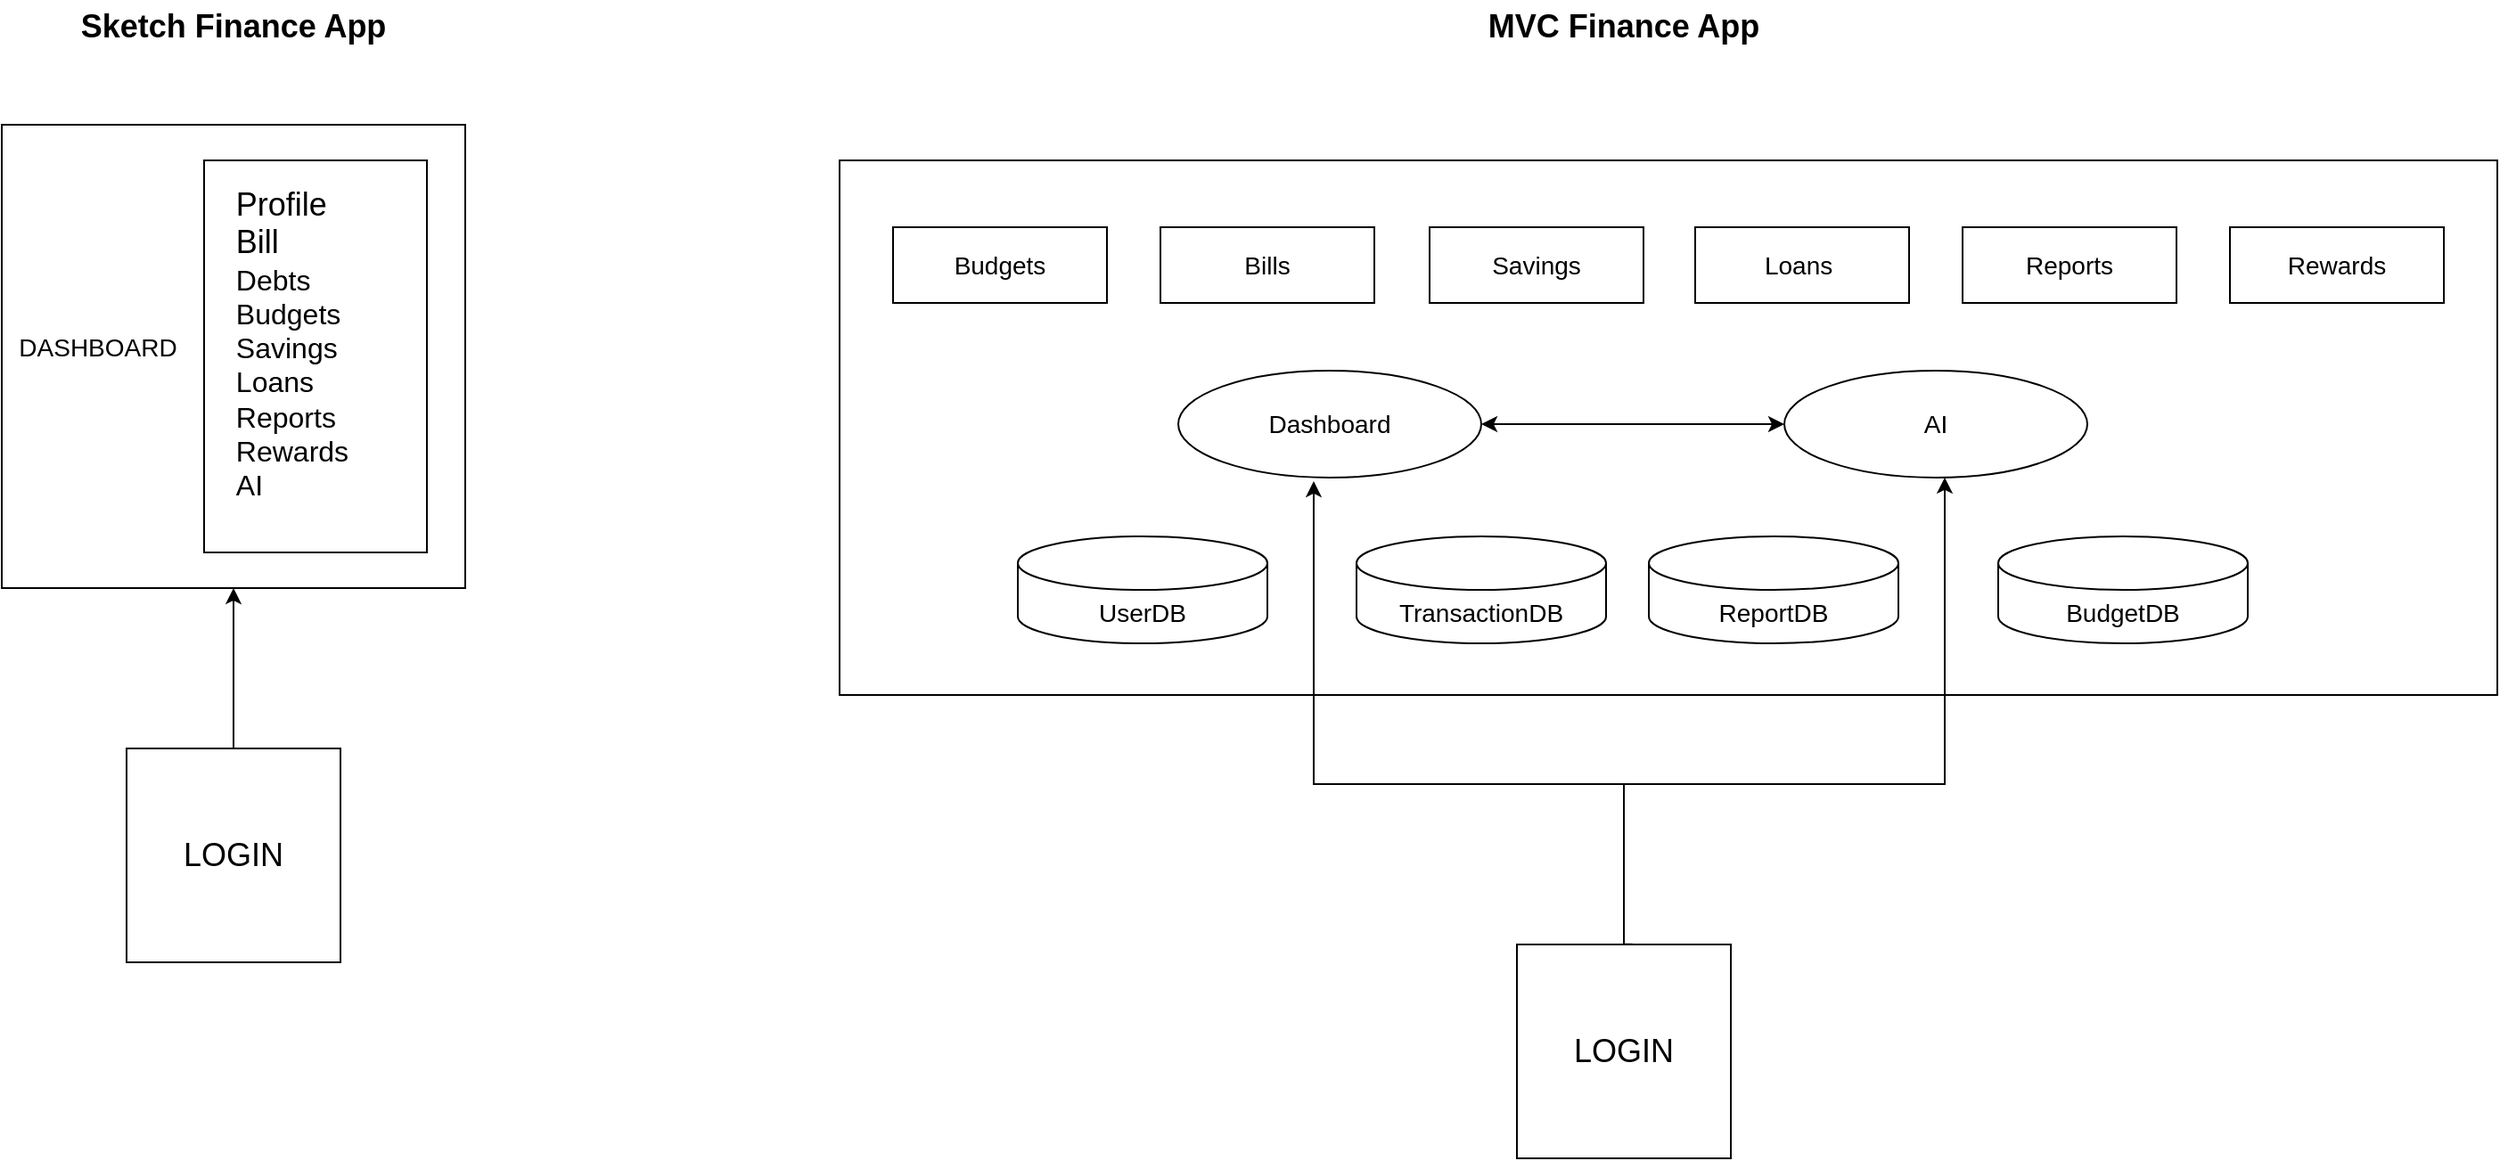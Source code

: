 <mxfile version="24.8.2">
  <diagram name="Page-1" id="ICIlDwkwhrRnBKipHEM9">
    <mxGraphModel dx="2093" dy="933" grid="1" gridSize="10" guides="1" tooltips="1" connect="1" arrows="1" fold="1" page="1" pageScale="1" pageWidth="827" pageHeight="1169" math="0" shadow="0">
      <root>
        <mxCell id="0" />
        <mxCell id="1" parent="0" />
        <mxCell id="7ydnyLyAO0v6t1_Miq5--25" value="" style="rounded=0;whiteSpace=wrap;html=1;" vertex="1" parent="1">
          <mxGeometry x="540" y="170" width="930" height="300" as="geometry" />
        </mxCell>
        <mxCell id="7ydnyLyAO0v6t1_Miq5--10" style="edgeStyle=orthogonalEdgeStyle;rounded=0;orthogonalLoop=1;jettySize=auto;html=1;entryX=0.5;entryY=1;entryDx=0;entryDy=0;" edge="1" parent="1" source="7ydnyLyAO0v6t1_Miq5--1" target="7ydnyLyAO0v6t1_Miq5--2">
          <mxGeometry relative="1" as="geometry" />
        </mxCell>
        <mxCell id="7ydnyLyAO0v6t1_Miq5--1" value="&lt;font style=&quot;font-size: 18px;&quot;&gt;LOGIN&lt;/font&gt;" style="whiteSpace=wrap;html=1;aspect=fixed;" vertex="1" parent="1">
          <mxGeometry x="140" y="500" width="120" height="120" as="geometry" />
        </mxCell>
        <mxCell id="7ydnyLyAO0v6t1_Miq5--2" value="" style="whiteSpace=wrap;html=1;aspect=fixed;align=left;" vertex="1" parent="1">
          <mxGeometry x="70" y="150" width="260" height="260" as="geometry" />
        </mxCell>
        <mxCell id="7ydnyLyAO0v6t1_Miq5--5" value="" style="rounded=0;whiteSpace=wrap;html=1;rotation=90;" vertex="1" parent="1">
          <mxGeometry x="136" y="217.5" width="220" height="125" as="geometry" />
        </mxCell>
        <mxCell id="7ydnyLyAO0v6t1_Miq5--6" value="&lt;font style=&quot;font-size: 14px;&quot;&gt;DASHBOARD&lt;/font&gt;" style="text;html=1;align=center;verticalAlign=middle;whiteSpace=wrap;rounded=0;" vertex="1" parent="1">
          <mxGeometry x="94" y="260" width="60" height="30" as="geometry" />
        </mxCell>
        <mxCell id="7ydnyLyAO0v6t1_Miq5--7" value="&lt;div style=&quot;text-align: left;&quot;&gt;&lt;span style=&quot;background-color: initial;&quot;&gt;&lt;font style=&quot;font-size: 18px;&quot;&gt;Profile&lt;/font&gt;&lt;/span&gt;&lt;/div&gt;&lt;div style=&quot;text-align: left;&quot;&gt;&lt;span style=&quot;background-color: initial;&quot;&gt;&lt;font style=&quot;font-size: 18px;&quot;&gt;Bill&lt;/font&gt;&lt;/span&gt;&lt;/div&gt;&lt;div style=&quot;text-align: left;&quot;&gt;&lt;span style=&quot;background-color: initial;&quot;&gt;&lt;font size=&quot;3&quot; style=&quot;&quot;&gt;Debts&lt;/font&gt;&lt;/span&gt;&lt;/div&gt;&lt;div style=&quot;text-align: left;&quot;&gt;&lt;font size=&quot;3&quot;&gt;Budgets&lt;/font&gt;&lt;/div&gt;&lt;div style=&quot;text-align: left;&quot;&gt;&lt;font size=&quot;3&quot;&gt;Savings&lt;/font&gt;&lt;/div&gt;&lt;div style=&quot;text-align: left;&quot;&gt;&lt;font size=&quot;3&quot;&gt;Loans&lt;/font&gt;&lt;/div&gt;&lt;div style=&quot;text-align: left;&quot;&gt;&lt;font size=&quot;3&quot;&gt;Reports&lt;/font&gt;&lt;/div&gt;&lt;div style=&quot;text-align: left;&quot;&gt;&lt;font size=&quot;3&quot;&gt;Rewards&lt;/font&gt;&lt;/div&gt;&lt;div style=&quot;text-align: left;&quot;&gt;&lt;font size=&quot;3&quot;&gt;AI&lt;/font&gt;&lt;/div&gt;&lt;div&gt;&lt;br&gt;&lt;/div&gt;" style="text;html=1;align=center;verticalAlign=middle;whiteSpace=wrap;rounded=0;" vertex="1" parent="1">
          <mxGeometry x="180" y="205" width="106" height="150" as="geometry" />
        </mxCell>
        <mxCell id="7ydnyLyAO0v6t1_Miq5--9" value="&lt;font style=&quot;font-size: 18px;&quot;&gt;&lt;b&gt;Sketch Finance App&lt;/b&gt;&lt;/font&gt;" style="text;html=1;align=center;verticalAlign=middle;whiteSpace=wrap;rounded=0;" vertex="1" parent="1">
          <mxGeometry x="85" y="80" width="230" height="30" as="geometry" />
        </mxCell>
        <mxCell id="7ydnyLyAO0v6t1_Miq5--11" value="&lt;font style=&quot;font-size: 18px;&quot;&gt;LOGIN&lt;/font&gt;" style="whiteSpace=wrap;html=1;aspect=fixed;" vertex="1" parent="1">
          <mxGeometry x="920" y="610" width="120" height="120" as="geometry" />
        </mxCell>
        <mxCell id="7ydnyLyAO0v6t1_Miq5--12" value="&lt;font style=&quot;font-size: 18px;&quot;&gt;&lt;b&gt;MVC Finance App&lt;/b&gt;&lt;/font&gt;" style="text;html=1;align=center;verticalAlign=middle;whiteSpace=wrap;rounded=0;" vertex="1" parent="1">
          <mxGeometry x="865" y="80" width="230" height="30" as="geometry" />
        </mxCell>
        <mxCell id="7ydnyLyAO0v6t1_Miq5--13" value="&lt;font style=&quot;font-size: 14px;&quot;&gt;UserDB&lt;/font&gt;" style="shape=cylinder3;whiteSpace=wrap;html=1;boundedLbl=1;backgroundOutline=1;size=15;" vertex="1" parent="1">
          <mxGeometry x="640" y="381" width="140" height="60" as="geometry" />
        </mxCell>
        <mxCell id="7ydnyLyAO0v6t1_Miq5--14" value="&lt;font style=&quot;font-size: 14px;&quot;&gt;TransactionDB&lt;/font&gt;" style="shape=cylinder3;whiteSpace=wrap;html=1;boundedLbl=1;backgroundOutline=1;size=15;" vertex="1" parent="1">
          <mxGeometry x="830" y="381" width="140" height="60" as="geometry" />
        </mxCell>
        <mxCell id="7ydnyLyAO0v6t1_Miq5--15" value="&lt;font style=&quot;font-size: 14px;&quot;&gt;ReportDB&lt;/font&gt;" style="shape=cylinder3;whiteSpace=wrap;html=1;boundedLbl=1;backgroundOutline=1;size=15;" vertex="1" parent="1">
          <mxGeometry x="994" y="381" width="140" height="60" as="geometry" />
        </mxCell>
        <mxCell id="7ydnyLyAO0v6t1_Miq5--16" value="&lt;font style=&quot;font-size: 14px;&quot;&gt;BudgetDB&lt;/font&gt;" style="shape=cylinder3;whiteSpace=wrap;html=1;boundedLbl=1;backgroundOutline=1;size=15;" vertex="1" parent="1">
          <mxGeometry x="1190" y="381" width="140" height="60" as="geometry" />
        </mxCell>
        <mxCell id="7ydnyLyAO0v6t1_Miq5--17" value="&lt;font style=&quot;font-size: 14px;&quot;&gt;Dashboard&lt;/font&gt;" style="ellipse;whiteSpace=wrap;html=1;" vertex="1" parent="1">
          <mxGeometry x="730" y="288" width="170" height="60" as="geometry" />
        </mxCell>
        <mxCell id="7ydnyLyAO0v6t1_Miq5--18" value="&lt;font style=&quot;font-size: 14px;&quot;&gt;AI&lt;/font&gt;" style="ellipse;whiteSpace=wrap;html=1;" vertex="1" parent="1">
          <mxGeometry x="1070" y="288" width="170" height="60" as="geometry" />
        </mxCell>
        <mxCell id="7ydnyLyAO0v6t1_Miq5--19" value="&lt;font style=&quot;font-size: 14px;&quot;&gt;Budgets&lt;/font&gt;" style="rounded=0;whiteSpace=wrap;html=1;" vertex="1" parent="1">
          <mxGeometry x="570" y="207.5" width="120" height="42.5" as="geometry" />
        </mxCell>
        <mxCell id="7ydnyLyAO0v6t1_Miq5--20" value="&lt;font style=&quot;font-size: 14px;&quot;&gt;Bills&lt;/font&gt;" style="rounded=0;whiteSpace=wrap;html=1;" vertex="1" parent="1">
          <mxGeometry x="720" y="207.5" width="120" height="42.5" as="geometry" />
        </mxCell>
        <mxCell id="7ydnyLyAO0v6t1_Miq5--21" value="&lt;font style=&quot;font-size: 14px;&quot;&gt;Savings&lt;/font&gt;" style="rounded=0;whiteSpace=wrap;html=1;" vertex="1" parent="1">
          <mxGeometry x="871" y="207.5" width="120" height="42.5" as="geometry" />
        </mxCell>
        <mxCell id="7ydnyLyAO0v6t1_Miq5--22" value="&lt;font style=&quot;font-size: 14px;&quot;&gt;Loans&amp;nbsp;&lt;/font&gt;" style="rounded=0;whiteSpace=wrap;html=1;" vertex="1" parent="1">
          <mxGeometry x="1020" y="207.5" width="120" height="42.5" as="geometry" />
        </mxCell>
        <mxCell id="7ydnyLyAO0v6t1_Miq5--23" value="&lt;font style=&quot;font-size: 14px;&quot;&gt;Reports&lt;/font&gt;" style="rounded=0;whiteSpace=wrap;html=1;" vertex="1" parent="1">
          <mxGeometry x="1170" y="207.5" width="120" height="42.5" as="geometry" />
        </mxCell>
        <mxCell id="7ydnyLyAO0v6t1_Miq5--24" value="&lt;font style=&quot;font-size: 14px;&quot;&gt;Rewards&lt;/font&gt;" style="rounded=0;whiteSpace=wrap;html=1;" vertex="1" parent="1">
          <mxGeometry x="1320" y="207.5" width="120" height="42.5" as="geometry" />
        </mxCell>
        <mxCell id="7ydnyLyAO0v6t1_Miq5--26" style="edgeStyle=orthogonalEdgeStyle;rounded=0;orthogonalLoop=1;jettySize=auto;html=1;exitX=0.5;exitY=0;exitDx=0;exitDy=0;entryX=0.447;entryY=1.033;entryDx=0;entryDy=0;entryPerimeter=0;" edge="1" parent="1" source="7ydnyLyAO0v6t1_Miq5--11" target="7ydnyLyAO0v6t1_Miq5--17">
          <mxGeometry relative="1" as="geometry">
            <mxPoint x="840" y="510" as="targetPoint" />
            <Array as="points">
              <mxPoint x="980" y="610" />
              <mxPoint x="980" y="520" />
              <mxPoint x="806" y="520" />
            </Array>
          </mxGeometry>
        </mxCell>
        <mxCell id="7ydnyLyAO0v6t1_Miq5--28" value="" style="endArrow=classic;startArrow=classic;html=1;rounded=0;exitX=1;exitY=0.5;exitDx=0;exitDy=0;entryX=0;entryY=0.5;entryDx=0;entryDy=0;" edge="1" parent="1" source="7ydnyLyAO0v6t1_Miq5--17" target="7ydnyLyAO0v6t1_Miq5--18">
          <mxGeometry width="50" height="50" relative="1" as="geometry">
            <mxPoint x="980" y="460" as="sourcePoint" />
            <mxPoint x="1030" y="410" as="targetPoint" />
          </mxGeometry>
        </mxCell>
        <mxCell id="7ydnyLyAO0v6t1_Miq5--29" style="edgeStyle=orthogonalEdgeStyle;rounded=0;orthogonalLoop=1;jettySize=auto;html=1;exitX=0.54;exitY=-0.001;exitDx=0;exitDy=0;exitPerimeter=0;" edge="1" parent="1" source="7ydnyLyAO0v6t1_Miq5--11" target="7ydnyLyAO0v6t1_Miq5--18">
          <mxGeometry relative="1" as="geometry">
            <mxPoint x="989" y="580" as="sourcePoint" />
            <mxPoint x="1160" y="350" as="targetPoint" />
            <Array as="points">
              <mxPoint x="980" y="610" />
              <mxPoint x="980" y="520" />
              <mxPoint x="1160" y="520" />
            </Array>
          </mxGeometry>
        </mxCell>
      </root>
    </mxGraphModel>
  </diagram>
</mxfile>
